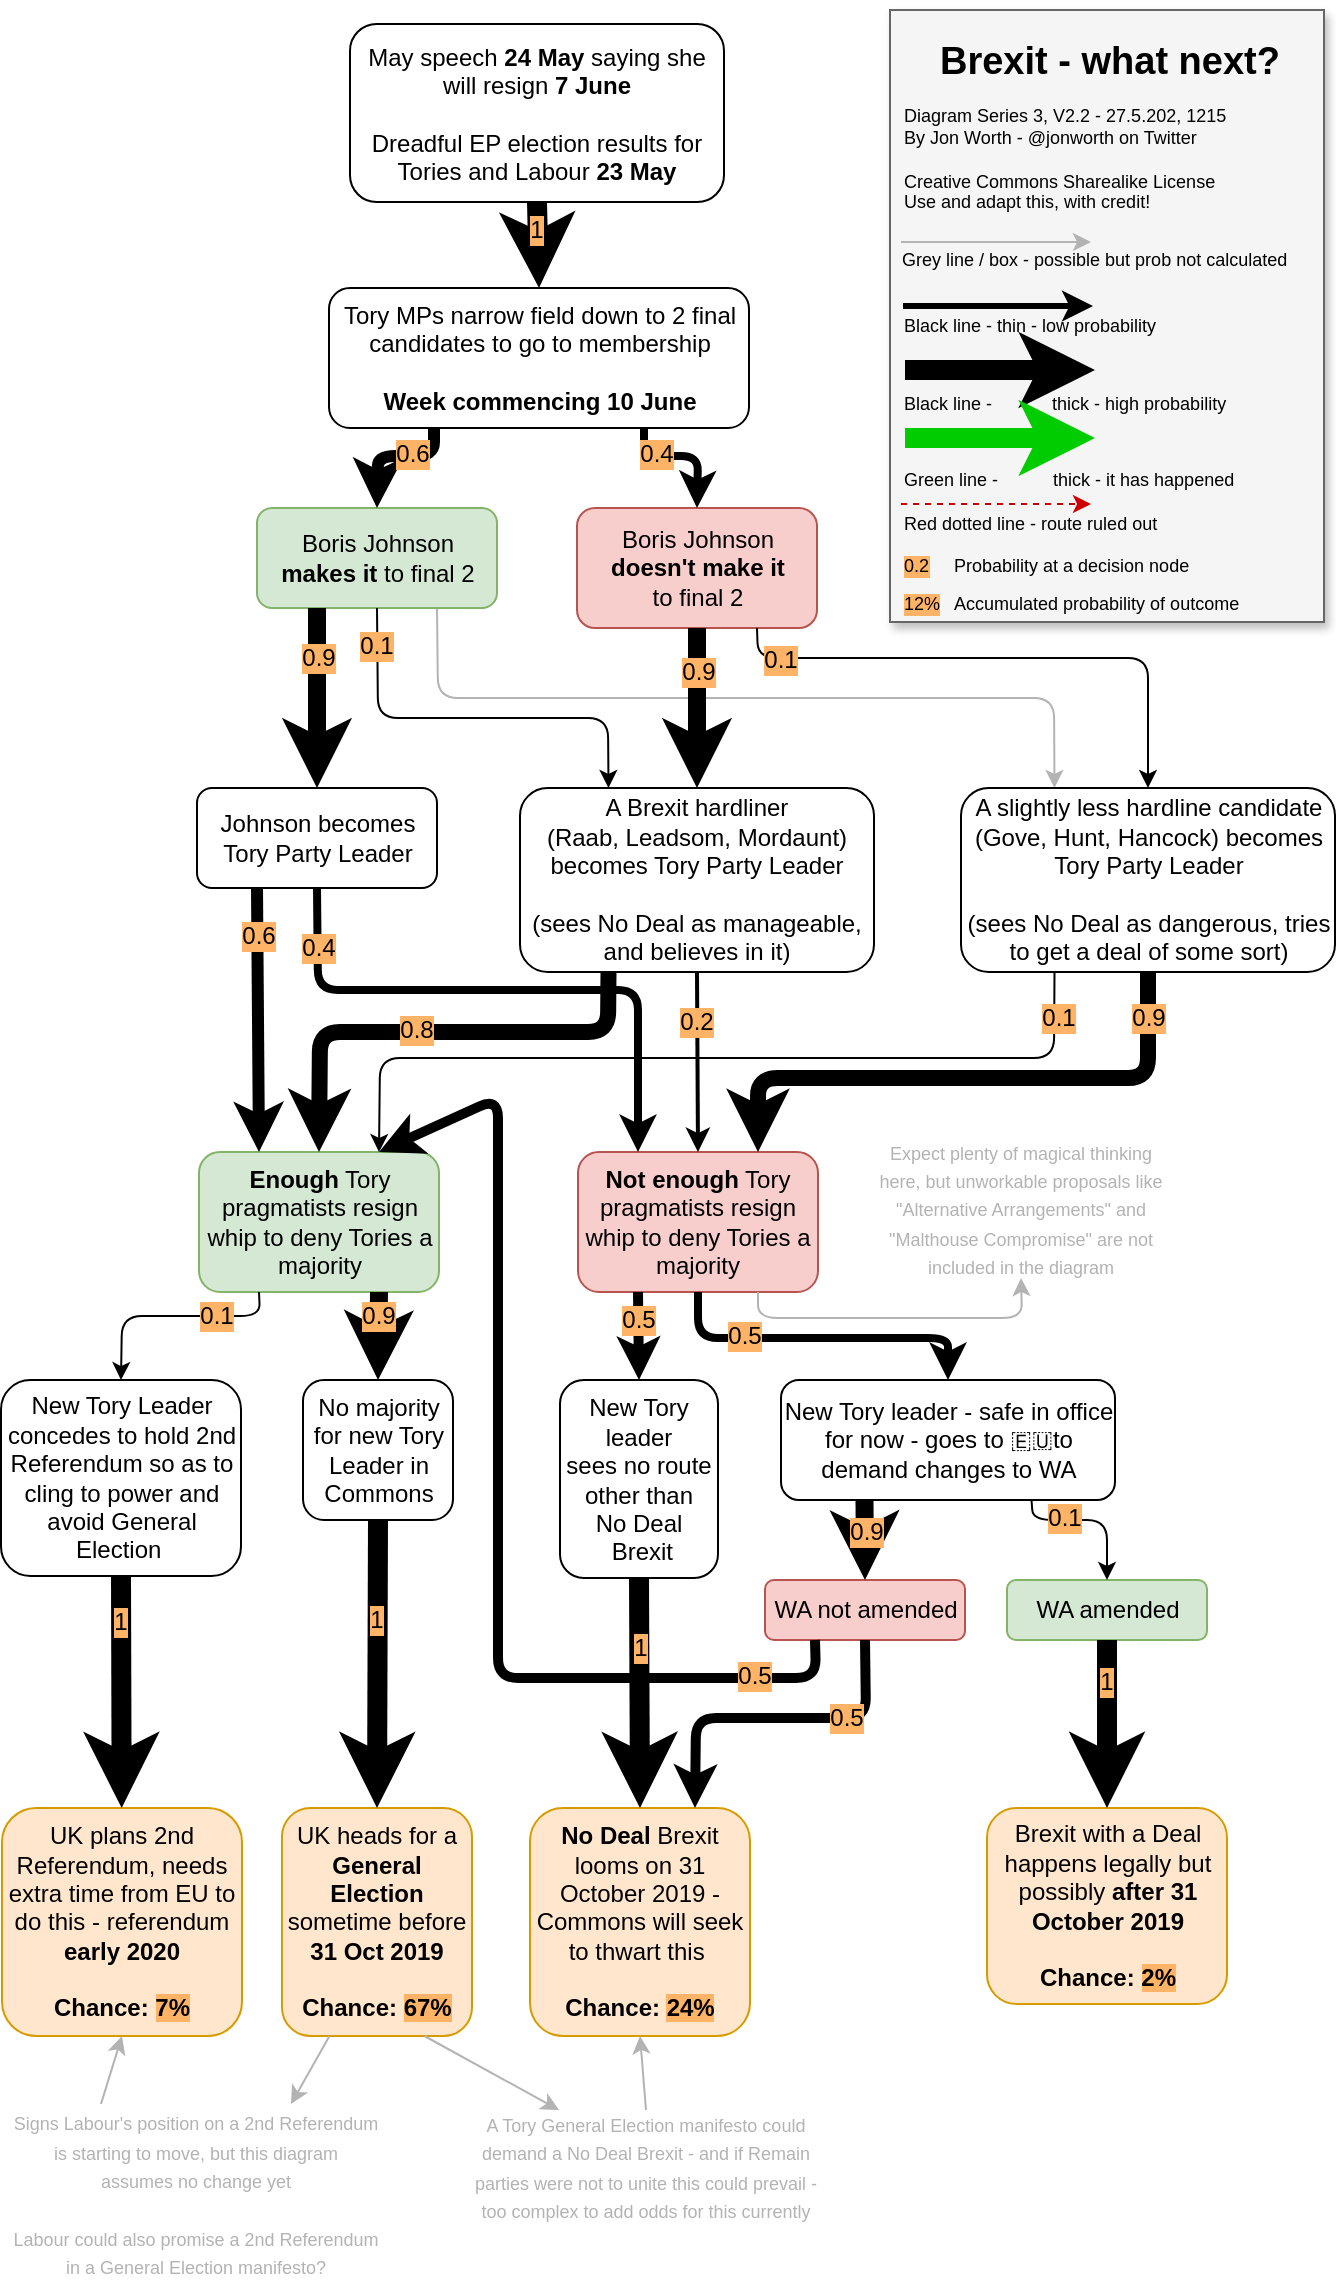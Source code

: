 <mxfile version="10.6.9" type="device"><diagram id="lSXVcm9r7wIJ1-dpV6qa" name="Page-1"><mxGraphModel dx="988" dy="720" grid="1" gridSize="10" guides="1" tooltips="1" connect="1" arrows="1" fold="1" page="1" pageScale="1" pageWidth="827" pageHeight="1169" math="0" shadow="0"><root><mxCell id="0"/><mxCell id="1" parent="0"/><mxCell id="KQe6L8Wd7mMRGxOn_kvp-2" value="" style="endArrow=classic;html=1;entryX=0.25;entryY=0;entryDx=0;entryDy=0;exitX=0.75;exitY=1;exitDx=0;exitDy=0;strokeColor=#B3B3B3;" parent="1" source="7K7P4XBZ72VktKCeOSTk-11" target="KQe6L8Wd7mMRGxOn_kvp-1" edge="1"><mxGeometry width="50" height="50" relative="1" as="geometry"><mxPoint x="256" y="327" as="sourcePoint"/><mxPoint x="-24" y="487" as="targetPoint"/><Array as="points"><mxPoint x="236" y="357"/><mxPoint x="544" y="357"/></Array></mxGeometry></mxCell><mxCell id="7K7P4XBZ72VktKCeOSTk-9" value="May speech &lt;b&gt;24 May&lt;/b&gt; saying she will resign&amp;nbsp;&lt;span style=&quot;font-size: 12px&quot;&gt;&lt;b&gt;7 June&lt;/b&gt;&lt;br&gt;&lt;br&gt;Dreadful EP election results for Tories and Labour&lt;b&gt; 23 May&lt;/b&gt;&lt;br&gt;&lt;/span&gt;" style="rounded=1;whiteSpace=wrap;html=1;fontSize=12;" parent="1" vertex="1"><mxGeometry x="192" y="20" width="187" height="89" as="geometry"/></mxCell><mxCell id="7K7P4XBZ72VktKCeOSTk-10" value="Tory MPs narrow field down to 2 final candidates to go to membership&lt;br&gt;&lt;br&gt;&lt;b&gt;Week commencing 10 June&lt;/b&gt;&lt;br&gt;" style="rounded=1;whiteSpace=wrap;html=1;fontSize=12;" parent="1" vertex="1"><mxGeometry x="181.5" y="152" width="210" height="70" as="geometry"/></mxCell><mxCell id="7K7P4XBZ72VktKCeOSTk-11" value="Boris Johnson&lt;br style=&quot;font-size: 12px;&quot;&gt;&lt;b style=&quot;font-size: 12px;&quot;&gt;makes it&lt;/b&gt; to final 2" style="rounded=1;whiteSpace=wrap;html=1;fillColor=#d5e8d4;strokeColor=#82b366;fontSize=12;" parent="1" vertex="1"><mxGeometry x="145.5" y="262" width="120" height="50" as="geometry"/></mxCell><mxCell id="7K7P4XBZ72VktKCeOSTk-12" value="Boris Johnson&lt;br style=&quot;font-size: 12px;&quot;&gt;&lt;b style=&quot;font-size: 12px;&quot;&gt;doesn't make it&lt;/b&gt;&lt;br style=&quot;font-size: 12px;&quot;&gt;to final 2" style="rounded=1;whiteSpace=wrap;html=1;fillColor=#f8cecc;strokeColor=#b85450;fontSize=12;" parent="1" vertex="1"><mxGeometry x="305.5" y="262" width="120" height="60" as="geometry"/></mxCell><mxCell id="7K7P4XBZ72VktKCeOSTk-13" value="Johnson becomes Tory Party Leader" style="rounded=1;whiteSpace=wrap;html=1;fontSize=12;" parent="1" vertex="1"><mxGeometry x="115.5" y="402" width="120" height="50" as="geometry"/></mxCell><mxCell id="7K7P4XBZ72VktKCeOSTk-14" value="A Brexit hardliner&lt;br&gt;(Raab, Leadsom, Mordaunt) becomes Tory Party Leader&lt;br&gt;&lt;br&gt;(sees No Deal as manageable, and believes in it)&lt;br&gt;" style="rounded=1;whiteSpace=wrap;html=1;fontSize=12;" parent="1" vertex="1"><mxGeometry x="277" y="402" width="177" height="92" as="geometry"/></mxCell><mxCell id="7K7P4XBZ72VktKCeOSTk-15" value="&lt;b style=&quot;font-size: 12px;&quot;&gt;Enough&lt;/b&gt; Tory pragmatists resign whip to deny Tories a majority" style="rounded=1;whiteSpace=wrap;html=1;fillColor=#d5e8d4;strokeColor=#82b366;fontSize=12;" parent="1" vertex="1"><mxGeometry x="116.5" y="584" width="120" height="70" as="geometry"/></mxCell><mxCell id="7K7P4XBZ72VktKCeOSTk-16" value="&lt;b style=&quot;font-size: 12px;&quot;&gt;Not enough&lt;/b&gt; Tory pragmatists resign whip to deny Tories a majority" style="rounded=1;whiteSpace=wrap;html=1;fillColor=#f8cecc;strokeColor=#b85450;fontSize=12;" parent="1" vertex="1"><mxGeometry x="306" y="584" width="120" height="70" as="geometry"/></mxCell><mxCell id="7K7P4XBZ72VktKCeOSTk-18" value="" style="endArrow=classic;html=1;strokeWidth=10;exitX=0.5;exitY=1;exitDx=0;exitDy=0;entryX=0.5;entryY=0;entryDx=0;entryDy=0;fontSize=12;" parent="1" source="7K7P4XBZ72VktKCeOSTk-9" target="7K7P4XBZ72VktKCeOSTk-10" edge="1"><mxGeometry width="50" height="50" relative="1" as="geometry"><mxPoint x="465" y="132" as="sourcePoint"/><mxPoint x="515" y="82" as="targetPoint"/></mxGeometry></mxCell><mxCell id="7K7P4XBZ72VktKCeOSTk-43" value="1" style="text;html=1;resizable=0;points=[];align=center;verticalAlign=middle;labelBackgroundColor=#FFB366;fontSize=12;" parent="7K7P4XBZ72VktKCeOSTk-18" vertex="1" connectable="0"><mxGeometry x="-0.378" y="-1" relative="1" as="geometry"><mxPoint as="offset"/></mxGeometry></mxCell><mxCell id="7K7P4XBZ72VktKCeOSTk-19" value="" style="endArrow=classic;html=1;strokeWidth=6;entryX=0.5;entryY=0;entryDx=0;entryDy=0;exitX=0.25;exitY=1;exitDx=0;exitDy=0;fontSize=12;" parent="1" source="7K7P4XBZ72VktKCeOSTk-10" target="7K7P4XBZ72VktKCeOSTk-11" edge="1"><mxGeometry width="50" height="50" relative="1" as="geometry"><mxPoint x="5" y="182" as="sourcePoint"/><mxPoint x="55" y="132" as="targetPoint"/><Array as="points"><mxPoint x="234" y="236"/><mxPoint x="206" y="236"/></Array></mxGeometry></mxCell><mxCell id="7K7P4XBZ72VktKCeOSTk-44" value="0.6" style="text;html=1;resizable=0;points=[];align=center;verticalAlign=middle;labelBackgroundColor=#FFB366;fontSize=12;" parent="7K7P4XBZ72VktKCeOSTk-19" vertex="1" connectable="0"><mxGeometry x="-0.246" y="-1" relative="1" as="geometry"><mxPoint as="offset"/></mxGeometry></mxCell><mxCell id="7K7P4XBZ72VktKCeOSTk-20" value="" style="endArrow=classic;html=1;strokeWidth=4;entryX=0.5;entryY=0;entryDx=0;entryDy=0;exitX=0.75;exitY=1;exitDx=0;exitDy=0;fontSize=12;" parent="1" source="7K7P4XBZ72VktKCeOSTk-10" target="7K7P4XBZ72VktKCeOSTk-12" edge="1"><mxGeometry width="50" height="50" relative="1" as="geometry"><mxPoint x="267" y="232" as="sourcePoint"/><mxPoint x="237" y="272" as="targetPoint"/><Array as="points"><mxPoint x="339" y="236"/><mxPoint x="366" y="236"/></Array></mxGeometry></mxCell><mxCell id="7K7P4XBZ72VktKCeOSTk-45" value="0.4" style="text;html=1;resizable=0;points=[];align=center;verticalAlign=middle;labelBackgroundColor=#FFB366;fontSize=12;" parent="7K7P4XBZ72VktKCeOSTk-20" vertex="1" connectable="0"><mxGeometry x="-0.396" y="1" relative="1" as="geometry"><mxPoint as="offset"/></mxGeometry></mxCell><mxCell id="7K7P4XBZ72VktKCeOSTk-23" value="" style="endArrow=classic;html=1;strokeWidth=9;exitX=0.25;exitY=1;exitDx=0;exitDy=0;entryX=0.5;entryY=0;entryDx=0;entryDy=0;fontSize=12;" parent="1" source="7K7P4XBZ72VktKCeOSTk-11" target="7K7P4XBZ72VktKCeOSTk-13" edge="1"><mxGeometry width="50" height="50" relative="1" as="geometry"><mxPoint x="-12" y="422" as="sourcePoint"/><mxPoint x="38" y="372" as="targetPoint"/></mxGeometry></mxCell><mxCell id="7K7P4XBZ72VktKCeOSTk-46" value="0.9" style="text;html=1;resizable=0;points=[];align=center;verticalAlign=middle;labelBackgroundColor=#FFB366;fontSize=12;" parent="7K7P4XBZ72VktKCeOSTk-23" vertex="1" connectable="0"><mxGeometry x="-0.461" relative="1" as="geometry"><mxPoint as="offset"/></mxGeometry></mxCell><mxCell id="7K7P4XBZ72VktKCeOSTk-24" value="" style="endArrow=classic;html=1;strokeWidth=1;entryX=0.25;entryY=0;entryDx=0;entryDy=0;exitX=0.5;exitY=1;exitDx=0;exitDy=0;fontSize=12;" parent="1" source="7K7P4XBZ72VktKCeOSTk-11" target="7K7P4XBZ72VktKCeOSTk-14" edge="1"><mxGeometry width="50" height="50" relative="1" as="geometry"><mxPoint x="-22" y="512" as="sourcePoint"/><mxPoint x="28" y="462" as="targetPoint"/><Array as="points"><mxPoint x="206" y="367"/><mxPoint x="321" y="367"/></Array></mxGeometry></mxCell><mxCell id="7K7P4XBZ72VktKCeOSTk-47" value="0.1" style="text;html=1;resizable=0;points=[];align=center;verticalAlign=middle;labelBackgroundColor=#FFB366;fontSize=12;" parent="7K7P4XBZ72VktKCeOSTk-24" vertex="1" connectable="0"><mxGeometry x="-0.814" y="-1" relative="1" as="geometry"><mxPoint as="offset"/></mxGeometry></mxCell><mxCell id="7K7P4XBZ72VktKCeOSTk-25" value="" style="endArrow=classic;html=1;strokeWidth=9;exitX=0.5;exitY=1;exitDx=0;exitDy=0;entryX=0.5;entryY=0;entryDx=0;entryDy=0;fontSize=12;" parent="1" source="7K7P4XBZ72VktKCeOSTk-12" target="7K7P4XBZ72VktKCeOSTk-14" edge="1"><mxGeometry width="50" height="50" relative="1" as="geometry"><mxPoint x="548" y="362" as="sourcePoint"/><mxPoint x="598" y="312" as="targetPoint"/></mxGeometry></mxCell><mxCell id="7K7P4XBZ72VktKCeOSTk-48" value="0.9" style="text;html=1;resizable=0;points=[];align=center;verticalAlign=middle;labelBackgroundColor=#FFB366;fontSize=12;" parent="7K7P4XBZ72VktKCeOSTk-25" vertex="1" connectable="0"><mxGeometry x="-0.452" relative="1" as="geometry"><mxPoint as="offset"/></mxGeometry></mxCell><mxCell id="7K7P4XBZ72VktKCeOSTk-26" value="" style="endArrow=classic;html=1;strokeWidth=6;entryX=0.25;entryY=0;entryDx=0;entryDy=0;exitX=0.25;exitY=1;exitDx=0;exitDy=0;fontSize=12;" parent="1" source="7K7P4XBZ72VktKCeOSTk-13" target="7K7P4XBZ72VktKCeOSTk-15" edge="1"><mxGeometry width="50" height="50" relative="1" as="geometry"><mxPoint x="-82" y="512" as="sourcePoint"/><mxPoint x="-32" y="462" as="targetPoint"/></mxGeometry></mxCell><mxCell id="7K7P4XBZ72VktKCeOSTk-52" value="0.6" style="text;html=1;resizable=0;points=[];align=center;verticalAlign=middle;labelBackgroundColor=#FFB366;fontSize=12;" parent="7K7P4XBZ72VktKCeOSTk-26" vertex="1" connectable="0"><mxGeometry x="-0.639" relative="1" as="geometry"><mxPoint as="offset"/></mxGeometry></mxCell><mxCell id="7K7P4XBZ72VktKCeOSTk-27" value="" style="endArrow=classic;html=1;strokeWidth=4;entryX=0.25;entryY=0;entryDx=0;entryDy=0;exitX=0.5;exitY=1;exitDx=0;exitDy=0;fontSize=12;" parent="1" source="7K7P4XBZ72VktKCeOSTk-13" target="7K7P4XBZ72VktKCeOSTk-16" edge="1"><mxGeometry width="50" height="50" relative="1" as="geometry"><mxPoint x="220" y="462" as="sourcePoint"/><mxPoint x="220" y="552" as="targetPoint"/><Array as="points"><mxPoint x="176" y="503"/><mxPoint x="336" y="503"/></Array></mxGeometry></mxCell><mxCell id="7K7P4XBZ72VktKCeOSTk-51" value="0.4" style="text;html=1;resizable=0;points=[];align=center;verticalAlign=middle;labelBackgroundColor=#FFB366;fontSize=12;" parent="7K7P4XBZ72VktKCeOSTk-27" vertex="1" connectable="0"><mxGeometry x="-0.685" y="-1" relative="1" as="geometry"><mxPoint x="0.5" y="-16" as="offset"/></mxGeometry></mxCell><mxCell id="7K7P4XBZ72VktKCeOSTk-28" value="" style="endArrow=classic;html=1;strokeWidth=8;entryX=0.5;entryY=0;entryDx=0;entryDy=0;exitX=0.25;exitY=1;exitDx=0;exitDy=0;fontSize=12;" parent="1" source="7K7P4XBZ72VktKCeOSTk-14" target="7K7P4XBZ72VktKCeOSTk-15" edge="1"><mxGeometry width="50" height="50" relative="1" as="geometry"><mxPoint x="250" y="462" as="sourcePoint"/><mxPoint x="340" y="552" as="targetPoint"/><Array as="points"><mxPoint x="321" y="524"/><mxPoint x="177" y="524"/></Array></mxGeometry></mxCell><mxCell id="7K7P4XBZ72VktKCeOSTk-50" value="0.8" style="text;html=1;resizable=0;points=[];align=center;verticalAlign=middle;labelBackgroundColor=#FFB366;fontSize=12;" parent="7K7P4XBZ72VktKCeOSTk-28" vertex="1" connectable="0"><mxGeometry x="0.08" y="-1" relative="1" as="geometry"><mxPoint as="offset"/></mxGeometry></mxCell><mxCell id="7K7P4XBZ72VktKCeOSTk-29" value="" style="endArrow=classic;html=1;strokeWidth=2;exitX=0.5;exitY=1;exitDx=0;exitDy=0;entryX=0.5;entryY=0;entryDx=0;entryDy=0;fontSize=12;" parent="1" source="7K7P4XBZ72VktKCeOSTk-14" target="7K7P4XBZ72VktKCeOSTk-16" edge="1"><mxGeometry width="50" height="50" relative="1" as="geometry"><mxPoint x="250" y="462" as="sourcePoint"/><mxPoint x="388" y="532" as="targetPoint"/></mxGeometry></mxCell><mxCell id="7K7P4XBZ72VktKCeOSTk-49" value="0.2" style="text;html=1;resizable=0;points=[];align=center;verticalAlign=middle;labelBackgroundColor=#FFB366;fontSize=12;" parent="7K7P4XBZ72VktKCeOSTk-29" vertex="1" connectable="0"><mxGeometry x="-0.461" y="-1" relative="1" as="geometry"><mxPoint as="offset"/></mxGeometry></mxCell><mxCell id="7K7P4XBZ72VktKCeOSTk-30" value="New Tory&lt;br&gt;leader&lt;br&gt;sees no route other than&lt;br&gt;No Deal&lt;br&gt;&amp;nbsp;Brexit" style="rounded=1;whiteSpace=wrap;html=1;fontSize=12;" parent="1" vertex="1"><mxGeometry x="297" y="698" width="79" height="99" as="geometry"/></mxCell><mxCell id="7K7P4XBZ72VktKCeOSTk-31" value="No majority for new Tory Leader in Commons" style="rounded=1;whiteSpace=wrap;html=1;fontSize=12;" parent="1" vertex="1"><mxGeometry x="168.5" y="698" width="75" height="70" as="geometry"/></mxCell><mxCell id="7K7P4XBZ72VktKCeOSTk-32" value="New Tory Leader concedes to hold 2nd Referendum so as to cling to power and avoid General Election&amp;nbsp;" style="rounded=1;whiteSpace=wrap;html=1;fontSize=12;" parent="1" vertex="1"><mxGeometry x="17.5" y="698" width="120" height="98" as="geometry"/></mxCell><mxCell id="7K7P4XBZ72VktKCeOSTk-33" value="" style="endArrow=classic;html=1;strokeWidth=1;entryX=0.5;entryY=0;entryDx=0;entryDy=0;exitX=0.25;exitY=1;exitDx=0;exitDy=0;fontSize=12;" parent="1" source="7K7P4XBZ72VktKCeOSTk-15" target="7K7P4XBZ72VktKCeOSTk-32" edge="1"><mxGeometry width="50" height="50" relative="1" as="geometry"><mxPoint x="-34.5" y="674" as="sourcePoint"/><mxPoint x="15.5" y="624" as="targetPoint"/><Array as="points"><mxPoint x="147" y="666"/><mxPoint x="78" y="666"/></Array></mxGeometry></mxCell><mxCell id="7K7P4XBZ72VktKCeOSTk-53" value="0.1" style="text;html=1;resizable=0;points=[];align=center;verticalAlign=middle;labelBackgroundColor=#FFB366;fontSize=12;" parent="7K7P4XBZ72VktKCeOSTk-33" vertex="1" connectable="0"><mxGeometry x="-0.387" relative="1" as="geometry"><mxPoint as="offset"/></mxGeometry></mxCell><mxCell id="7K7P4XBZ72VktKCeOSTk-34" value="" style="endArrow=classic;html=1;strokeWidth=9;entryX=0.5;entryY=0;entryDx=0;entryDy=0;exitX=0.75;exitY=1;exitDx=0;exitDy=0;fontSize=12;" parent="1" source="7K7P4XBZ72VktKCeOSTk-15" target="7K7P4XBZ72VktKCeOSTk-31" edge="1"><mxGeometry width="50" height="50" relative="1" as="geometry"><mxPoint x="190.5" y="664" as="sourcePoint"/><mxPoint x="124.5" y="744" as="targetPoint"/></mxGeometry></mxCell><mxCell id="7K7P4XBZ72VktKCeOSTk-54" value="0.9" style="text;html=1;resizable=0;points=[];align=center;verticalAlign=middle;labelBackgroundColor=#FFB366;fontSize=12;" parent="7K7P4XBZ72VktKCeOSTk-34" vertex="1" connectable="0"><mxGeometry x="-0.487" y="-1" relative="1" as="geometry"><mxPoint as="offset"/></mxGeometry></mxCell><mxCell id="7K7P4XBZ72VktKCeOSTk-35" value="" style="endArrow=classic;html=1;strokeWidth=5;exitX=0.25;exitY=1;exitDx=0;exitDy=0;entryX=0.5;entryY=0;entryDx=0;entryDy=0;fontSize=12;" parent="1" source="7K7P4XBZ72VktKCeOSTk-16" target="7K7P4XBZ72VktKCeOSTk-30" edge="1"><mxGeometry width="50" height="50" relative="1" as="geometry"><mxPoint x="485.5" y="684" as="sourcePoint"/><mxPoint x="535.5" y="634" as="targetPoint"/></mxGeometry></mxCell><mxCell id="7K7P4XBZ72VktKCeOSTk-55" value="0.5" style="text;html=1;resizable=0;points=[];align=center;verticalAlign=middle;labelBackgroundColor=#FFB366;fontSize=12;" parent="7K7P4XBZ72VktKCeOSTk-35" vertex="1" connectable="0"><mxGeometry x="-0.389" relative="1" as="geometry"><mxPoint as="offset"/></mxGeometry></mxCell><mxCell id="7K7P4XBZ72VktKCeOSTk-56" value="UK heads for a &lt;b&gt;General Election &lt;/b&gt;sometime before&lt;b&gt; 31 Oct 2019&lt;br&gt;&lt;/b&gt;&lt;br&gt;&lt;b&gt;Chance: &lt;span style=&quot;background-color: rgb(255 , 179 , 102)&quot;&gt;67%&lt;/span&gt;&lt;/b&gt;&lt;br&gt;" style="rounded=1;whiteSpace=wrap;html=1;fillColor=#ffe6cc;strokeColor=#d79b00;fontSize=12;" parent="1" vertex="1"><mxGeometry x="158" y="912" width="95" height="114" as="geometry"/></mxCell><mxCell id="7K7P4XBZ72VktKCeOSTk-57" value="UK plans 2nd Referendum, needs extra time from EU to do this - referendum &lt;b&gt;early 2020&lt;br&gt;&lt;/b&gt;&lt;br&gt;&lt;b&gt;Chance: &lt;span style=&quot;background-color: rgb(255 , 179 , 102)&quot;&gt;7%&lt;/span&gt;&lt;/b&gt;&lt;br&gt;" style="rounded=1;whiteSpace=wrap;html=1;fillColor=#ffe6cc;strokeColor=#d79b00;fontSize=12;" parent="1" vertex="1"><mxGeometry x="18" y="912" width="120" height="114" as="geometry"/></mxCell><mxCell id="7K7P4XBZ72VktKCeOSTk-58" value="New Tory leader - safe in office for now - goes to 🇪🇺to demand changes to WA" style="rounded=1;whiteSpace=wrap;html=1;fontSize=12;" parent="1" vertex="1"><mxGeometry x="407.5" y="698" width="167" height="60" as="geometry"/></mxCell><mxCell id="7K7P4XBZ72VktKCeOSTk-59" value="" style="endArrow=classic;html=1;strokeWidth=4;fontSize=12;exitX=0.5;exitY=1;exitDx=0;exitDy=0;entryX=0.5;entryY=0;entryDx=0;entryDy=0;" parent="1" source="7K7P4XBZ72VktKCeOSTk-16" target="7K7P4XBZ72VktKCeOSTk-58" edge="1"><mxGeometry width="50" height="50" relative="1" as="geometry"><mxPoint x="456.5" y="688" as="sourcePoint"/><mxPoint x="506.5" y="638" as="targetPoint"/><Array as="points"><mxPoint x="366" y="677"/><mxPoint x="491" y="677"/></Array></mxGeometry></mxCell><mxCell id="7K7P4XBZ72VktKCeOSTk-60" value="0.5" style="text;html=1;resizable=0;points=[];align=center;verticalAlign=middle;labelBackgroundColor=#FFB366;fontSize=12;" parent="7K7P4XBZ72VktKCeOSTk-59" vertex="1" connectable="0"><mxGeometry x="-0.453" y="1" relative="1" as="geometry"><mxPoint as="offset"/></mxGeometry></mxCell><mxCell id="7K7P4XBZ72VktKCeOSTk-61" value="WA not amended" style="rounded=1;whiteSpace=wrap;html=1;fillColor=#f8cecc;strokeColor=#b85450;fontSize=12;" parent="1" vertex="1"><mxGeometry x="399.5" y="798" width="100" height="30" as="geometry"/></mxCell><mxCell id="7K7P4XBZ72VktKCeOSTk-62" value="WA amended" style="rounded=1;whiteSpace=wrap;html=1;fillColor=#d5e8d4;strokeColor=#82b366;fontSize=12;" parent="1" vertex="1"><mxGeometry x="520.5" y="798" width="100" height="30" as="geometry"/></mxCell><mxCell id="7K7P4XBZ72VktKCeOSTk-63" value="&lt;b&gt;No Deal &lt;/b&gt;Brexit looms on 31 October 2019 - Commons will seek to thwart this&amp;nbsp;&lt;br&gt;&lt;br&gt;&lt;b&gt;Chance: &lt;span style=&quot;background-color: rgb(255 , 179 , 102)&quot;&gt;24%&lt;/span&gt;&lt;/b&gt;&lt;br&gt;" style="rounded=1;whiteSpace=wrap;html=1;fillColor=#ffe6cc;strokeColor=#d79b00;fontSize=12;" parent="1" vertex="1"><mxGeometry x="282" y="912" width="110" height="114" as="geometry"/></mxCell><mxCell id="7K7P4XBZ72VktKCeOSTk-64" value="" style="endArrow=classic;html=1;strokeWidth=10;fontSize=12;entryX=0.5;entryY=0;entryDx=0;entryDy=0;exitX=0.5;exitY=1;exitDx=0;exitDy=0;" parent="1" source="7K7P4XBZ72VktKCeOSTk-30" target="7K7P4XBZ72VktKCeOSTk-63" edge="1"><mxGeometry width="50" height="50" relative="1" as="geometry"><mxPoint x="306.5" y="858" as="sourcePoint"/><mxPoint x="356.5" y="808" as="targetPoint"/></mxGeometry></mxCell><mxCell id="7K7P4XBZ72VktKCeOSTk-76" value="1" style="text;html=1;resizable=0;points=[];align=center;verticalAlign=middle;labelBackgroundColor=#FFB366;fontSize=12;" parent="7K7P4XBZ72VktKCeOSTk-64" vertex="1" connectable="0"><mxGeometry x="-0.394" relative="1" as="geometry"><mxPoint as="offset"/></mxGeometry></mxCell><mxCell id="7K7P4XBZ72VktKCeOSTk-65" value="" style="endArrow=classic;html=1;strokeWidth=5;fontSize=12;entryX=0.75;entryY=0;entryDx=0;entryDy=0;exitX=0.5;exitY=1;exitDx=0;exitDy=0;" parent="1" source="7K7P4XBZ72VktKCeOSTk-61" target="7K7P4XBZ72VktKCeOSTk-63" edge="1"><mxGeometry width="50" height="50" relative="1" as="geometry"><mxPoint x="456.5" y="918" as="sourcePoint"/><mxPoint x="506.5" y="868" as="targetPoint"/><Array as="points"><mxPoint x="450" y="867"/><mxPoint x="365" y="867"/></Array></mxGeometry></mxCell><mxCell id="7K7P4XBZ72VktKCeOSTk-77" value="0.5" style="text;html=1;resizable=0;points=[];align=center;verticalAlign=middle;labelBackgroundColor=#FFB366;fontSize=12;" parent="7K7P4XBZ72VktKCeOSTk-65" vertex="1" connectable="0"><mxGeometry x="-0.414" relative="1" as="geometry"><mxPoint as="offset"/></mxGeometry></mxCell><mxCell id="7K7P4XBZ72VktKCeOSTk-66" value="" style="endArrow=classic;html=1;strokeWidth=9;fontSize=12;entryX=0.5;entryY=0;entryDx=0;entryDy=0;exitX=0.25;exitY=1;exitDx=0;exitDy=0;" parent="1" source="7K7P4XBZ72VktKCeOSTk-58" target="7K7P4XBZ72VktKCeOSTk-61" edge="1"><mxGeometry width="50" height="50" relative="1" as="geometry"><mxPoint x="459.5" y="848" as="sourcePoint"/><mxPoint x="385" y="878" as="targetPoint"/></mxGeometry></mxCell><mxCell id="7K7P4XBZ72VktKCeOSTk-78" value="0.9" style="text;html=1;resizable=0;points=[];align=center;verticalAlign=middle;labelBackgroundColor=#FFB366;fontSize=12;" parent="7K7P4XBZ72VktKCeOSTk-66" vertex="1" connectable="0"><mxGeometry x="-0.188" relative="1" as="geometry"><mxPoint as="offset"/></mxGeometry></mxCell><mxCell id="7K7P4XBZ72VktKCeOSTk-67" value="" style="endArrow=classic;html=1;strokeWidth=10;fontSize=12;exitX=0.5;exitY=1;exitDx=0;exitDy=0;entryX=0.5;entryY=0;entryDx=0;entryDy=0;" parent="1" source="7K7P4XBZ72VktKCeOSTk-31" target="7K7P4XBZ72VktKCeOSTk-56" edge="1"><mxGeometry width="50" height="50" relative="1" as="geometry"><mxPoint x="117.5" y="998" as="sourcePoint"/><mxPoint x="167.5" y="948" as="targetPoint"/></mxGeometry></mxCell><mxCell id="7K7P4XBZ72VktKCeOSTk-75" value="1" style="text;html=1;resizable=0;points=[];align=center;verticalAlign=middle;labelBackgroundColor=#FFB366;fontSize=12;" parent="7K7P4XBZ72VktKCeOSTk-67" vertex="1" connectable="0"><mxGeometry x="-0.313" y="-1" relative="1" as="geometry"><mxPoint as="offset"/></mxGeometry></mxCell><mxCell id="7K7P4XBZ72VktKCeOSTk-70" value="" style="endArrow=classic;html=1;strokeWidth=1;fontSize=12;exitX=0.75;exitY=1;exitDx=0;exitDy=0;entryX=0.5;entryY=0;entryDx=0;entryDy=0;" parent="1" source="7K7P4XBZ72VktKCeOSTk-58" target="7K7P4XBZ72VktKCeOSTk-62" edge="1"><mxGeometry width="50" height="50" relative="1" as="geometry"><mxPoint x="469.5" y="788" as="sourcePoint"/><mxPoint x="576.5" y="778" as="targetPoint"/><Array as="points"><mxPoint x="533.5" y="768"/><mxPoint x="570.5" y="768"/></Array></mxGeometry></mxCell><mxCell id="7K7P4XBZ72VktKCeOSTk-79" value="0.1" style="text;html=1;resizable=0;points=[];align=center;verticalAlign=middle;labelBackgroundColor=#FFB366;fontSize=12;" parent="7K7P4XBZ72VktKCeOSTk-70" vertex="1" connectable="0"><mxGeometry x="-0.355" y="1" relative="1" as="geometry"><mxPoint as="offset"/></mxGeometry></mxCell><mxCell id="7K7P4XBZ72VktKCeOSTk-71" value="" style="endArrow=classic;html=1;strokeWidth=10;fontSize=12;exitX=0.5;exitY=1;exitDx=0;exitDy=0;" parent="1" source="7K7P4XBZ72VktKCeOSTk-32" target="7K7P4XBZ72VktKCeOSTk-57" edge="1"><mxGeometry width="50" height="50" relative="1" as="geometry"><mxPoint x="216" y="778" as="sourcePoint"/><mxPoint x="216" y="878" as="targetPoint"/></mxGeometry></mxCell><mxCell id="7K7P4XBZ72VktKCeOSTk-74" value="1" style="text;html=1;resizable=0;points=[];align=center;verticalAlign=middle;labelBackgroundColor=#FFB366;fontSize=12;" parent="7K7P4XBZ72VktKCeOSTk-71" vertex="1" connectable="0"><mxGeometry x="-0.616" y="-1" relative="1" as="geometry"><mxPoint as="offset"/></mxGeometry></mxCell><mxCell id="7K7P4XBZ72VktKCeOSTk-72" value="Brexit with a Deal happens legally but possibly &lt;b&gt;after&lt;/b&gt;&lt;b style=&quot;font-size: 12px&quot;&gt;&amp;nbsp;31 October 2019&lt;br&gt;&lt;br&gt;Chance: &lt;span style=&quot;background-color: rgb(255 , 179 , 102)&quot;&gt;2%&lt;/span&gt;&lt;br&gt;&lt;/b&gt;" style="rounded=1;whiteSpace=wrap;html=1;fillColor=#ffe6cc;strokeColor=#d79b00;fontSize=12;" parent="1" vertex="1"><mxGeometry x="510.5" y="912" width="120" height="98" as="geometry"/></mxCell><mxCell id="7K7P4XBZ72VktKCeOSTk-73" value="" style="endArrow=classic;html=1;strokeWidth=10;fontSize=12;entryX=0.5;entryY=0;entryDx=0;entryDy=0;exitX=0.5;exitY=1;exitDx=0;exitDy=0;" parent="1" source="7K7P4XBZ72VktKCeOSTk-62" target="7K7P4XBZ72VktKCeOSTk-72" edge="1"><mxGeometry width="50" height="50" relative="1" as="geometry"><mxPoint x="459.5" y="768" as="sourcePoint"/><mxPoint x="459.5" y="808" as="targetPoint"/></mxGeometry></mxCell><mxCell id="7K7P4XBZ72VktKCeOSTk-80" value="1" style="text;html=1;resizable=0;points=[];align=center;verticalAlign=middle;labelBackgroundColor=#FFB366;fontSize=12;" parent="7K7P4XBZ72VktKCeOSTk-73" vertex="1" connectable="0"><mxGeometry x="-0.515" y="-1" relative="1" as="geometry"><mxPoint as="offset"/></mxGeometry></mxCell><mxCell id="7K7P4XBZ72VktKCeOSTk-86" value="" style="rounded=0;whiteSpace=wrap;html=1;labelBackgroundColor=none;strokeColor=#666666;fontSize=10;fontColor=#333333;fillColor=#f5f5f5;shadow=1;" parent="1" vertex="1"><mxGeometry x="462" y="13" width="217" height="306" as="geometry"/></mxCell><mxCell id="7K7P4XBZ72VktKCeOSTk-87" value="Grey line / box - possible but prob not calculated" style="text;html=1;resizable=0;points=[];autosize=1;align=left;verticalAlign=top;spacingTop=-4;fontSize=9;" parent="1" vertex="1"><mxGeometry x="466" y="130" width="210" height="10" as="geometry"/></mxCell><mxCell id="7K7P4XBZ72VktKCeOSTk-88" value="&lt;b&gt;&lt;font style=&quot;font-size: 19px&quot;&gt;Brexit - what next?&lt;/font&gt;&lt;br&gt;&lt;/b&gt;" style="text;html=1;strokeColor=none;fillColor=none;spacing=5;spacingTop=-20;whiteSpace=wrap;overflow=hidden;rounded=0;labelBackgroundColor=none;fontSize=24;align=center;" parent="1" vertex="1"><mxGeometry x="463.5" y="33" width="216" height="44" as="geometry"/></mxCell><mxCell id="7K7P4XBZ72VktKCeOSTk-89" value="" style="endArrow=classic;html=1;strokeColor=#B3B3B3;strokeWidth=1;fillColor=#000000;fontSize=9;" parent="1" edge="1"><mxGeometry width="50" height="50" relative="1" as="geometry"><mxPoint x="467.5" y="129" as="sourcePoint"/><mxPoint x="562.5" y="129" as="targetPoint"/></mxGeometry></mxCell><mxCell id="7K7P4XBZ72VktKCeOSTk-90" value="Black line - thin - low probability" style="text;html=1;resizable=0;points=[];autosize=1;align=left;verticalAlign=top;spacingTop=-4;fontSize=9;" parent="1" vertex="1"><mxGeometry x="467" y="163" width="180" height="20" as="geometry"/></mxCell><mxCell id="7K7P4XBZ72VktKCeOSTk-91" value="" style="endArrow=classic;html=1;strokeColor=#000000;strokeWidth=3;fillColor=#000000;fontSize=9;" parent="1" edge="1"><mxGeometry width="50" height="50" relative="1" as="geometry"><mxPoint x="468.5" y="161" as="sourcePoint"/><mxPoint x="563.5" y="161" as="targetPoint"/></mxGeometry></mxCell><mxCell id="7K7P4XBZ72VktKCeOSTk-92" value="Black line -&amp;nbsp; &amp;nbsp; &amp;nbsp; &amp;nbsp; &amp;nbsp; &amp;nbsp; thick - high probability" style="text;html=1;resizable=0;points=[];autosize=1;align=left;verticalAlign=top;spacingTop=-4;fontSize=9;" parent="1" vertex="1"><mxGeometry x="466.5" y="202" width="180" height="10" as="geometry"/></mxCell><mxCell id="7K7P4XBZ72VktKCeOSTk-93" value="" style="endArrow=classic;html=1;strokeColor=#000000;strokeWidth=10;fillColor=#000000;fontSize=9;" parent="1" edge="1"><mxGeometry width="50" height="50" relative="1" as="geometry"><mxPoint x="469.5" y="193" as="sourcePoint"/><mxPoint x="564.5" y="193" as="targetPoint"/></mxGeometry></mxCell><mxCell id="7K7P4XBZ72VktKCeOSTk-94" value="0.2" style="text;html=1;resizable=0;points=[];autosize=1;align=left;verticalAlign=top;spacingTop=-4;labelBackgroundColor=#FFB366;fontSize=9;" parent="1" vertex="1"><mxGeometry x="466.5" y="282.5" width="30" height="20" as="geometry"/></mxCell><mxCell id="7K7P4XBZ72VktKCeOSTk-95" value="Probability at a decision node" style="text;html=1;resizable=0;points=[];autosize=1;align=left;verticalAlign=top;spacingTop=-4;fontSize=9;" parent="1" vertex="1"><mxGeometry x="491.5" y="282.5" width="150" height="10" as="geometry"/></mxCell><mxCell id="7K7P4XBZ72VktKCeOSTk-96" value="&lt;div style=&quot;font-size: 9px&quot;&gt;&lt;span style=&quot;font-size: 9px&quot;&gt;Diagram Series 3, V2.2 -&amp;nbsp;&lt;/span&gt;&lt;span&gt;27.5.202, 1215&lt;/span&gt;&lt;/div&gt;&lt;div style=&quot;font-size: 9px&quot;&gt;&lt;span&gt;By Jon Worth - @jonworth on Twitter&lt;/span&gt;&lt;/div&gt;&lt;div style=&quot;font-size: 9px&quot;&gt;&lt;span&gt;&lt;br&gt;&lt;/span&gt;&lt;/div&gt;&lt;div style=&quot;font-size: 9px&quot;&gt;&lt;span&gt;Creative Commons Sharealike License&lt;/span&gt;&lt;/div&gt;&lt;div style=&quot;font-size: 9px&quot;&gt;&lt;span&gt;Use and adapt this, with credit!&lt;/span&gt;&lt;/div&gt;&lt;font style=&quot;font-size: 9px&quot;&gt;&lt;br style=&quot;font-size: 9px&quot;&gt;&lt;/font&gt;" style="text;html=1;strokeColor=none;fillColor=none;align=left;verticalAlign=middle;whiteSpace=wrap;rounded=0;labelBackgroundColor=none;fontSize=9;fontColor=#000000;" parent="1" vertex="1"><mxGeometry x="467" y="67" width="212" height="51" as="geometry"/></mxCell><mxCell id="7K7P4XBZ72VktKCeOSTk-97" value="" style="endArrow=classic;html=1;strokeColor=#00CC00;strokeWidth=10;fillColor=#000000;fontSize=9;" parent="1" edge="1"><mxGeometry width="50" height="50" relative="1" as="geometry"><mxPoint x="469.5" y="227" as="sourcePoint"/><mxPoint x="564.5" y="227" as="targetPoint"/></mxGeometry></mxCell><mxCell id="7K7P4XBZ72VktKCeOSTk-98" value="Green line -&amp;nbsp; &amp;nbsp; &amp;nbsp; &amp;nbsp; &amp;nbsp; &amp;nbsp;thick - it has happened" style="text;html=1;resizable=0;points=[];autosize=1;align=left;verticalAlign=top;spacingTop=-4;fontSize=9;" parent="1" vertex="1"><mxGeometry x="467" y="240" width="180" height="10" as="geometry"/></mxCell><mxCell id="7K7P4XBZ72VktKCeOSTk-99" value="" style="endArrow=classic;html=1;strokeColor=#CC0000;strokeWidth=1;fillColor=#000000;dashed=1;fontSize=9;" parent="1" edge="1"><mxGeometry width="50" height="50" relative="1" as="geometry"><mxPoint x="467.5" y="260" as="sourcePoint"/><mxPoint x="562.5" y="260" as="targetPoint"/></mxGeometry></mxCell><mxCell id="7K7P4XBZ72VktKCeOSTk-100" value="Red dotted line - route ruled out" style="text;html=1;resizable=0;points=[];autosize=1;align=left;verticalAlign=top;spacingTop=-4;fontSize=9;" parent="1" vertex="1"><mxGeometry x="467" y="262" width="180" height="20" as="geometry"/></mxCell><mxCell id="7K7P4XBZ72VktKCeOSTk-101" value="Accumulated probability of outcome" style="text;html=1;resizable=0;points=[];autosize=1;align=left;verticalAlign=top;spacingTop=-4;fontSize=9;" parent="1" vertex="1"><mxGeometry x="491.5" y="301.5" width="170" height="10" as="geometry"/></mxCell><mxCell id="7K7P4XBZ72VktKCeOSTk-102" value="12%" style="text;html=1;resizable=0;points=[];autosize=1;align=left;verticalAlign=top;spacingTop=-4;labelBackgroundColor=#FFB366;fontSize=9;" parent="1" vertex="1"><mxGeometry x="466.5" y="301.5" width="40" height="10" as="geometry"/></mxCell><mxCell id="KQe6L8Wd7mMRGxOn_kvp-1" value="A slightly less hardline candidate (Gove, Hunt, Hancock) becomes Tory Party Leader&lt;br&gt;&lt;br&gt;(sees No Deal as dangerous, tries to get a deal of some sort)&lt;br&gt;" style="rounded=1;whiteSpace=wrap;html=1;fontSize=12;" parent="1" vertex="1"><mxGeometry x="497.5" y="402" width="187" height="92" as="geometry"/></mxCell><mxCell id="KQe6L8Wd7mMRGxOn_kvp-3" value="" style="endArrow=classic;html=1;strokeWidth=1;entryX=0.5;entryY=0;entryDx=0;entryDy=0;exitX=0.75;exitY=1;exitDx=0;exitDy=0;fontSize=12;" parent="1" source="7K7P4XBZ72VktKCeOSTk-12" target="KQe6L8Wd7mMRGxOn_kvp-1" edge="1"><mxGeometry width="50" height="50" relative="1" as="geometry"><mxPoint x="216" y="322" as="sourcePoint"/><mxPoint x="331" y="412" as="targetPoint"/><Array as="points"><mxPoint x="396" y="337"/><mxPoint x="591" y="337"/></Array></mxGeometry></mxCell><mxCell id="KQe6L8Wd7mMRGxOn_kvp-4" value="0.1" style="text;html=1;resizable=0;points=[];align=center;verticalAlign=middle;labelBackgroundColor=#FFB366;fontSize=12;" parent="KQe6L8Wd7mMRGxOn_kvp-3" vertex="1" connectable="0"><mxGeometry x="-0.814" y="-1" relative="1" as="geometry"><mxPoint as="offset"/></mxGeometry></mxCell><mxCell id="KQe6L8Wd7mMRGxOn_kvp-6" value="" style="endArrow=classic;html=1;strokeWidth=1;fontSize=12;exitX=0.25;exitY=1;exitDx=0;exitDy=0;entryX=0.75;entryY=0;entryDx=0;entryDy=0;" parent="1" source="KQe6L8Wd7mMRGxOn_kvp-1" target="7K7P4XBZ72VktKCeOSTk-15" edge="1"><mxGeometry width="50" height="50" relative="1" as="geometry"><mxPoint x="496" y="307" as="sourcePoint"/><mxPoint x="636" y="587" as="targetPoint"/><Array as="points"><mxPoint x="544" y="537"/><mxPoint x="207" y="537"/></Array></mxGeometry></mxCell><mxCell id="KQe6L8Wd7mMRGxOn_kvp-7" value="0.1" style="text;html=1;resizable=0;points=[];align=center;verticalAlign=middle;labelBackgroundColor=#FFB366;fontSize=12;" parent="KQe6L8Wd7mMRGxOn_kvp-6" vertex="1" connectable="0"><mxGeometry x="-0.814" y="-1" relative="1" as="geometry"><mxPoint x="3" y="-17" as="offset"/></mxGeometry></mxCell><mxCell id="KQe6L8Wd7mMRGxOn_kvp-8" value="" style="endArrow=classic;html=1;strokeWidth=8;fontSize=12;exitX=0.5;exitY=1;exitDx=0;exitDy=0;entryX=0.75;entryY=0;entryDx=0;entryDy=0;" parent="1" source="KQe6L8Wd7mMRGxOn_kvp-1" target="7K7P4XBZ72VktKCeOSTk-16" edge="1"><mxGeometry width="50" height="50" relative="1" as="geometry"><mxPoint x="642.5" y="507" as="sourcePoint"/><mxPoint x="305.5" y="597" as="targetPoint"/><Array as="points"><mxPoint x="591" y="547"/><mxPoint x="396" y="547"/></Array></mxGeometry></mxCell><mxCell id="KQe6L8Wd7mMRGxOn_kvp-9" value="0.9" style="text;html=1;resizable=0;points=[];align=center;verticalAlign=middle;labelBackgroundColor=#FFB366;fontSize=12;" parent="KQe6L8Wd7mMRGxOn_kvp-8" vertex="1" connectable="0"><mxGeometry x="-0.814" y="-1" relative="1" as="geometry"><mxPoint x="1" y="-4" as="offset"/></mxGeometry></mxCell><mxCell id="KQe6L8Wd7mMRGxOn_kvp-11" value="" style="endArrow=classic;html=1;strokeColor=#B3B3B3;exitX=0.75;exitY=1;exitDx=0;exitDy=0;entryX=0.5;entryY=1;entryDx=0;entryDy=0;" parent="1" source="7K7P4XBZ72VktKCeOSTk-16" target="KQe6L8Wd7mMRGxOn_kvp-12" edge="1"><mxGeometry width="50" height="50" relative="1" as="geometry"><mxPoint x="447" y="607" as="sourcePoint"/><mxPoint x="536" y="654" as="targetPoint"/><Array as="points"><mxPoint x="396" y="667"/><mxPoint x="528" y="667"/></Array></mxGeometry></mxCell><mxCell id="KQe6L8Wd7mMRGxOn_kvp-12" value="&lt;font style=&quot;font-size: 9px&quot; color=&quot;#b3b3b3&quot;&gt;Expect plenty of magical thinking here, but unworkable proposals like &quot;Alternative Arrangements&quot; and &quot;Malthouse Compromise&quot; are not included in the diagram&lt;/font&gt;" style="text;html=1;strokeColor=none;fillColor=none;align=center;verticalAlign=middle;whiteSpace=wrap;rounded=0;" parent="1" vertex="1"><mxGeometry x="450" y="577" width="155" height="70" as="geometry"/></mxCell><mxCell id="KQe6L8Wd7mMRGxOn_kvp-13" value="" style="endArrow=classic;html=1;strokeColor=#000000;strokeWidth=5;entryX=0.75;entryY=0;entryDx=0;entryDy=0;exitX=0.25;exitY=1;exitDx=0;exitDy=0;" parent="1" source="7K7P4XBZ72VktKCeOSTk-61" target="7K7P4XBZ72VktKCeOSTk-15" edge="1"><mxGeometry width="50" height="50" relative="1" as="geometry"><mxPoint x="246" y="687" as="sourcePoint"/><mxPoint x="296" y="637" as="targetPoint"/><Array as="points"><mxPoint x="425" y="847"/><mxPoint x="266" y="847"/><mxPoint x="266" y="557"/></Array></mxGeometry></mxCell><mxCell id="KQe6L8Wd7mMRGxOn_kvp-14" value="0.5" style="text;html=1;resizable=0;points=[];align=center;verticalAlign=middle;labelBackgroundColor=#FFB366;" parent="KQe6L8Wd7mMRGxOn_kvp-13" vertex="1" connectable="0"><mxGeometry x="-0.813" y="-1" relative="1" as="geometry"><mxPoint as="offset"/></mxGeometry></mxCell><mxCell id="9AvK6IJEHmHZXyQBlQg6-1" value="&lt;font style=&quot;font-size: 9px&quot; color=&quot;#b3b3b3&quot;&gt;Signs Labour's position on a 2nd Referendum is starting to move, but this diagram&lt;br&gt;assumes no change yet&lt;br&gt;&lt;br&gt;Labour could also promise a 2nd Referendum in a General Election manifesto?&lt;br&gt;&lt;/font&gt;" style="text;html=1;strokeColor=none;fillColor=none;align=center;verticalAlign=middle;whiteSpace=wrap;rounded=0;" vertex="1" parent="1"><mxGeometry x="20" y="1060" width="190" height="90" as="geometry"/></mxCell><mxCell id="9AvK6IJEHmHZXyQBlQg6-2" value="" style="endArrow=classic;html=1;strokeColor=#B3B3B3;entryX=0.75;entryY=0;entryDx=0;entryDy=0;exitX=0.25;exitY=1;exitDx=0;exitDy=0;" edge="1" target="9AvK6IJEHmHZXyQBlQg6-1" parent="1" source="7K7P4XBZ72VktKCeOSTk-56"><mxGeometry width="50" height="50" relative="1" as="geometry"><mxPoint x="430" y="1130" as="sourcePoint"/><mxPoint x="626.5" y="1117" as="targetPoint"/><Array as="points"/></mxGeometry></mxCell><mxCell id="9AvK6IJEHmHZXyQBlQg6-3" value="" style="endArrow=classic;html=1;strokeColor=#B3B3B3;entryX=0.5;entryY=1;entryDx=0;entryDy=0;exitX=0.25;exitY=0;exitDx=0;exitDy=0;" edge="1" parent="1" source="9AvK6IJEHmHZXyQBlQg6-1" target="7K7P4XBZ72VktKCeOSTk-57"><mxGeometry width="50" height="50" relative="1" as="geometry"><mxPoint x="215.6" y="1036.4" as="sourcePoint"/><mxPoint x="200.4" y="1080.4" as="targetPoint"/><Array as="points"/></mxGeometry></mxCell><mxCell id="9AvK6IJEHmHZXyQBlQg6-4" value="&lt;font style=&quot;font-size: 9px&quot; color=&quot;#b3b3b3&quot;&gt;A Tory General Election manifesto could demand a No Deal Brexit - and if Remain parties were not to unite this could prevail - too complex to add odds for this currently&lt;br&gt;&lt;/font&gt;" style="text;html=1;strokeColor=none;fillColor=none;align=center;verticalAlign=middle;whiteSpace=wrap;rounded=0;" vertex="1" parent="1"><mxGeometry x="253" y="1063" width="174" height="55" as="geometry"/></mxCell><mxCell id="9AvK6IJEHmHZXyQBlQg6-5" value="" style="endArrow=classic;html=1;strokeColor=#B3B3B3;entryX=0.25;entryY=0;entryDx=0;entryDy=0;exitX=0.75;exitY=1;exitDx=0;exitDy=0;" edge="1" parent="1" source="7K7P4XBZ72VktKCeOSTk-56" target="9AvK6IJEHmHZXyQBlQg6-4"><mxGeometry width="50" height="50" relative="1" as="geometry"><mxPoint x="191.6" y="1036.4" as="sourcePoint"/><mxPoint x="160.4" y="1070" as="targetPoint"/><Array as="points"/></mxGeometry></mxCell><mxCell id="9AvK6IJEHmHZXyQBlQg6-6" value="" style="endArrow=classic;html=1;strokeColor=#B3B3B3;entryX=0.5;entryY=1;entryDx=0;entryDy=0;exitX=0.5;exitY=0;exitDx=0;exitDy=0;" edge="1" parent="1" source="9AvK6IJEHmHZXyQBlQg6-4" target="7K7P4XBZ72VktKCeOSTk-63"><mxGeometry width="50" height="50" relative="1" as="geometry"><mxPoint x="239.6" y="1036.4" as="sourcePoint"/><mxPoint x="306.8" y="1073.2" as="targetPoint"/><Array as="points"/></mxGeometry></mxCell></root></mxGraphModel></diagram></mxfile>